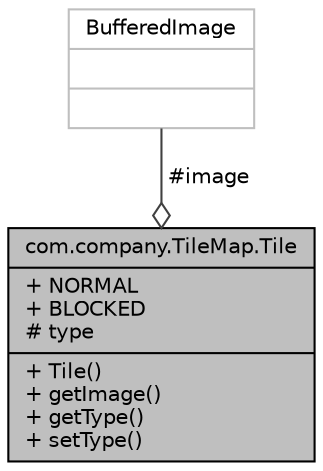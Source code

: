 digraph "com.company.TileMap.Tile"
{
 // LATEX_PDF_SIZE
  edge [fontname="Helvetica",fontsize="10",labelfontname="Helvetica",labelfontsize="10"];
  node [fontname="Helvetica",fontsize="10",shape=record];
  Node1 [label="{com.company.TileMap.Tile\n|+ NORMAL\l+ BLOCKED\l# type\l|+ Tile()\l+ getImage()\l+ getType()\l+ setType()\l}",height=0.2,width=0.4,color="black", fillcolor="grey75", style="filled", fontcolor="black",tooltip="Realizeaza un Tile generic ce va fi generat cu ajutorul fabricii de Tile-uri."];
  Node2 -> Node1 [color="grey25",fontsize="10",style="solid",label=" #image" ,arrowhead="odiamond",fontname="Helvetica"];
  Node2 [label="{BufferedImage\n||}",height=0.2,width=0.4,color="grey75", fillcolor="white", style="filled",tooltip=" "];
}
